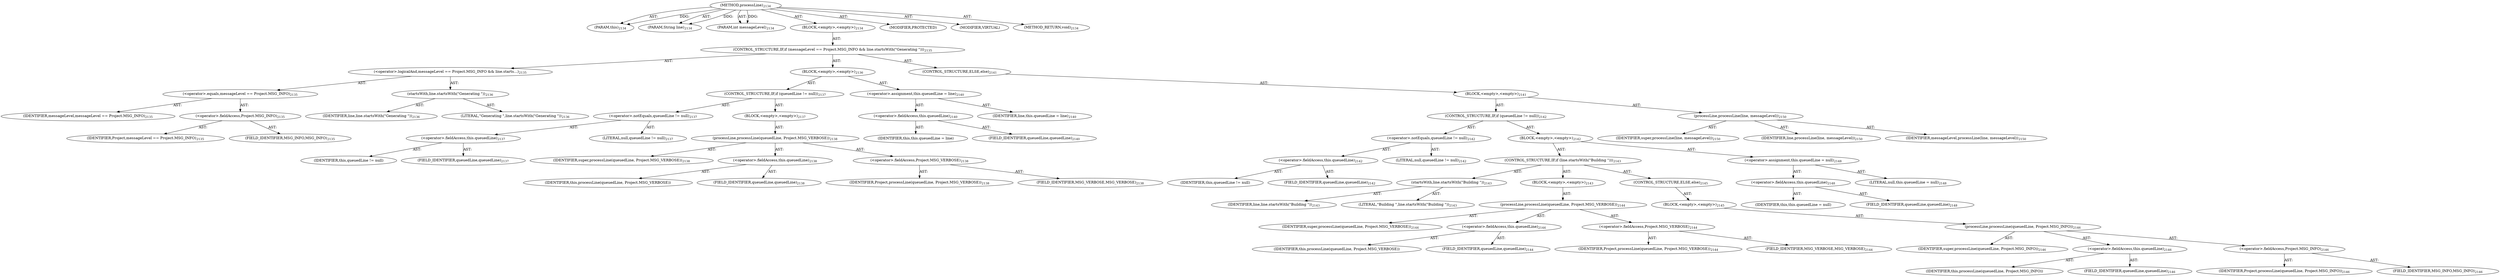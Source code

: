digraph "processLine" {  
"111669149827" [label = <(METHOD,processLine)<SUB>2134</SUB>> ]
"115964117230" [label = <(PARAM,this)<SUB>2134</SUB>> ]
"115964117231" [label = <(PARAM,String line)<SUB>2134</SUB>> ]
"115964117232" [label = <(PARAM,int messageLevel)<SUB>2134</SUB>> ]
"25769804108" [label = <(BLOCK,&lt;empty&gt;,&lt;empty&gt;)<SUB>2134</SUB>> ]
"47244640433" [label = <(CONTROL_STRUCTURE,IF,if (messageLevel == Project.MSG_INFO &amp;&amp; line.startsWith(&quot;Generating &quot;)))<SUB>2135</SUB>> ]
"30064772445" [label = <(&lt;operator&gt;.logicalAnd,messageLevel == Project.MSG_INFO &amp;&amp; line.starts...)<SUB>2135</SUB>> ]
"30064772446" [label = <(&lt;operator&gt;.equals,messageLevel == Project.MSG_INFO)<SUB>2135</SUB>> ]
"68719477762" [label = <(IDENTIFIER,messageLevel,messageLevel == Project.MSG_INFO)<SUB>2135</SUB>> ]
"30064772447" [label = <(&lt;operator&gt;.fieldAccess,Project.MSG_INFO)<SUB>2135</SUB>> ]
"68719477763" [label = <(IDENTIFIER,Project,messageLevel == Project.MSG_INFO)<SUB>2135</SUB>> ]
"55834575148" [label = <(FIELD_IDENTIFIER,MSG_INFO,MSG_INFO)<SUB>2135</SUB>> ]
"30064772448" [label = <(startsWith,line.startsWith(&quot;Generating &quot;))<SUB>2136</SUB>> ]
"68719477764" [label = <(IDENTIFIER,line,line.startsWith(&quot;Generating &quot;))<SUB>2136</SUB>> ]
"90194313479" [label = <(LITERAL,&quot;Generating &quot;,line.startsWith(&quot;Generating &quot;))<SUB>2136</SUB>> ]
"25769804109" [label = <(BLOCK,&lt;empty&gt;,&lt;empty&gt;)<SUB>2136</SUB>> ]
"47244640434" [label = <(CONTROL_STRUCTURE,IF,if (queuedLine != null))<SUB>2137</SUB>> ]
"30064772449" [label = <(&lt;operator&gt;.notEquals,queuedLine != null)<SUB>2137</SUB>> ]
"30064772450" [label = <(&lt;operator&gt;.fieldAccess,this.queuedLine)<SUB>2137</SUB>> ]
"68719477765" [label = <(IDENTIFIER,this,queuedLine != null)> ]
"55834575149" [label = <(FIELD_IDENTIFIER,queuedLine,queuedLine)<SUB>2137</SUB>> ]
"90194313480" [label = <(LITERAL,null,queuedLine != null)<SUB>2137</SUB>> ]
"25769804110" [label = <(BLOCK,&lt;empty&gt;,&lt;empty&gt;)<SUB>2137</SUB>> ]
"30064772451" [label = <(processLine,processLine(queuedLine, Project.MSG_VERBOSE))<SUB>2138</SUB>> ]
"68719477766" [label = <(IDENTIFIER,super,processLine(queuedLine, Project.MSG_VERBOSE))<SUB>2138</SUB>> ]
"30064772452" [label = <(&lt;operator&gt;.fieldAccess,this.queuedLine)<SUB>2138</SUB>> ]
"68719477767" [label = <(IDENTIFIER,this,processLine(queuedLine, Project.MSG_VERBOSE))> ]
"55834575150" [label = <(FIELD_IDENTIFIER,queuedLine,queuedLine)<SUB>2138</SUB>> ]
"30064772453" [label = <(&lt;operator&gt;.fieldAccess,Project.MSG_VERBOSE)<SUB>2138</SUB>> ]
"68719477768" [label = <(IDENTIFIER,Project,processLine(queuedLine, Project.MSG_VERBOSE))<SUB>2138</SUB>> ]
"55834575151" [label = <(FIELD_IDENTIFIER,MSG_VERBOSE,MSG_VERBOSE)<SUB>2138</SUB>> ]
"30064772454" [label = <(&lt;operator&gt;.assignment,this.queuedLine = line)<SUB>2140</SUB>> ]
"30064772455" [label = <(&lt;operator&gt;.fieldAccess,this.queuedLine)<SUB>2140</SUB>> ]
"68719477769" [label = <(IDENTIFIER,this,this.queuedLine = line)> ]
"55834575152" [label = <(FIELD_IDENTIFIER,queuedLine,queuedLine)<SUB>2140</SUB>> ]
"68719477770" [label = <(IDENTIFIER,line,this.queuedLine = line)<SUB>2140</SUB>> ]
"47244640435" [label = <(CONTROL_STRUCTURE,ELSE,else)<SUB>2141</SUB>> ]
"25769804111" [label = <(BLOCK,&lt;empty&gt;,&lt;empty&gt;)<SUB>2141</SUB>> ]
"47244640436" [label = <(CONTROL_STRUCTURE,IF,if (queuedLine != null))<SUB>2142</SUB>> ]
"30064772456" [label = <(&lt;operator&gt;.notEquals,queuedLine != null)<SUB>2142</SUB>> ]
"30064772457" [label = <(&lt;operator&gt;.fieldAccess,this.queuedLine)<SUB>2142</SUB>> ]
"68719477771" [label = <(IDENTIFIER,this,queuedLine != null)> ]
"55834575153" [label = <(FIELD_IDENTIFIER,queuedLine,queuedLine)<SUB>2142</SUB>> ]
"90194313481" [label = <(LITERAL,null,queuedLine != null)<SUB>2142</SUB>> ]
"25769804112" [label = <(BLOCK,&lt;empty&gt;,&lt;empty&gt;)<SUB>2142</SUB>> ]
"47244640437" [label = <(CONTROL_STRUCTURE,IF,if (line.startsWith(&quot;Building &quot;)))<SUB>2143</SUB>> ]
"30064772458" [label = <(startsWith,line.startsWith(&quot;Building &quot;))<SUB>2143</SUB>> ]
"68719477772" [label = <(IDENTIFIER,line,line.startsWith(&quot;Building &quot;))<SUB>2143</SUB>> ]
"90194313482" [label = <(LITERAL,&quot;Building &quot;,line.startsWith(&quot;Building &quot;))<SUB>2143</SUB>> ]
"25769804113" [label = <(BLOCK,&lt;empty&gt;,&lt;empty&gt;)<SUB>2143</SUB>> ]
"30064772459" [label = <(processLine,processLine(queuedLine, Project.MSG_VERBOSE))<SUB>2144</SUB>> ]
"68719477773" [label = <(IDENTIFIER,super,processLine(queuedLine, Project.MSG_VERBOSE))<SUB>2144</SUB>> ]
"30064772460" [label = <(&lt;operator&gt;.fieldAccess,this.queuedLine)<SUB>2144</SUB>> ]
"68719477774" [label = <(IDENTIFIER,this,processLine(queuedLine, Project.MSG_VERBOSE))> ]
"55834575154" [label = <(FIELD_IDENTIFIER,queuedLine,queuedLine)<SUB>2144</SUB>> ]
"30064772461" [label = <(&lt;operator&gt;.fieldAccess,Project.MSG_VERBOSE)<SUB>2144</SUB>> ]
"68719477775" [label = <(IDENTIFIER,Project,processLine(queuedLine, Project.MSG_VERBOSE))<SUB>2144</SUB>> ]
"55834575155" [label = <(FIELD_IDENTIFIER,MSG_VERBOSE,MSG_VERBOSE)<SUB>2144</SUB>> ]
"47244640438" [label = <(CONTROL_STRUCTURE,ELSE,else)<SUB>2145</SUB>> ]
"25769804114" [label = <(BLOCK,&lt;empty&gt;,&lt;empty&gt;)<SUB>2145</SUB>> ]
"30064772462" [label = <(processLine,processLine(queuedLine, Project.MSG_INFO))<SUB>2146</SUB>> ]
"68719477776" [label = <(IDENTIFIER,super,processLine(queuedLine, Project.MSG_INFO))<SUB>2146</SUB>> ]
"30064772463" [label = <(&lt;operator&gt;.fieldAccess,this.queuedLine)<SUB>2146</SUB>> ]
"68719477777" [label = <(IDENTIFIER,this,processLine(queuedLine, Project.MSG_INFO))> ]
"55834575156" [label = <(FIELD_IDENTIFIER,queuedLine,queuedLine)<SUB>2146</SUB>> ]
"30064772464" [label = <(&lt;operator&gt;.fieldAccess,Project.MSG_INFO)<SUB>2146</SUB>> ]
"68719477778" [label = <(IDENTIFIER,Project,processLine(queuedLine, Project.MSG_INFO))<SUB>2146</SUB>> ]
"55834575157" [label = <(FIELD_IDENTIFIER,MSG_INFO,MSG_INFO)<SUB>2146</SUB>> ]
"30064772465" [label = <(&lt;operator&gt;.assignment,this.queuedLine = null)<SUB>2148</SUB>> ]
"30064772466" [label = <(&lt;operator&gt;.fieldAccess,this.queuedLine)<SUB>2148</SUB>> ]
"68719477779" [label = <(IDENTIFIER,this,this.queuedLine = null)> ]
"55834575158" [label = <(FIELD_IDENTIFIER,queuedLine,queuedLine)<SUB>2148</SUB>> ]
"90194313483" [label = <(LITERAL,null,this.queuedLine = null)<SUB>2148</SUB>> ]
"30064772467" [label = <(processLine,processLine(line, messageLevel))<SUB>2150</SUB>> ]
"68719477780" [label = <(IDENTIFIER,super,processLine(line, messageLevel))<SUB>2150</SUB>> ]
"68719477781" [label = <(IDENTIFIER,line,processLine(line, messageLevel))<SUB>2150</SUB>> ]
"68719477782" [label = <(IDENTIFIER,messageLevel,processLine(line, messageLevel))<SUB>2150</SUB>> ]
"133143986500" [label = <(MODIFIER,PROTECTED)> ]
"133143986501" [label = <(MODIFIER,VIRTUAL)> ]
"128849019011" [label = <(METHOD_RETURN,void)<SUB>2134</SUB>> ]
  "111669149827" -> "115964117230"  [ label = "AST: "] 
  "111669149827" -> "115964117231"  [ label = "AST: "] 
  "111669149827" -> "115964117232"  [ label = "AST: "] 
  "111669149827" -> "25769804108"  [ label = "AST: "] 
  "111669149827" -> "133143986500"  [ label = "AST: "] 
  "111669149827" -> "133143986501"  [ label = "AST: "] 
  "111669149827" -> "128849019011"  [ label = "AST: "] 
  "25769804108" -> "47244640433"  [ label = "AST: "] 
  "47244640433" -> "30064772445"  [ label = "AST: "] 
  "47244640433" -> "25769804109"  [ label = "AST: "] 
  "47244640433" -> "47244640435"  [ label = "AST: "] 
  "30064772445" -> "30064772446"  [ label = "AST: "] 
  "30064772445" -> "30064772448"  [ label = "AST: "] 
  "30064772446" -> "68719477762"  [ label = "AST: "] 
  "30064772446" -> "30064772447"  [ label = "AST: "] 
  "30064772447" -> "68719477763"  [ label = "AST: "] 
  "30064772447" -> "55834575148"  [ label = "AST: "] 
  "30064772448" -> "68719477764"  [ label = "AST: "] 
  "30064772448" -> "90194313479"  [ label = "AST: "] 
  "25769804109" -> "47244640434"  [ label = "AST: "] 
  "25769804109" -> "30064772454"  [ label = "AST: "] 
  "47244640434" -> "30064772449"  [ label = "AST: "] 
  "47244640434" -> "25769804110"  [ label = "AST: "] 
  "30064772449" -> "30064772450"  [ label = "AST: "] 
  "30064772449" -> "90194313480"  [ label = "AST: "] 
  "30064772450" -> "68719477765"  [ label = "AST: "] 
  "30064772450" -> "55834575149"  [ label = "AST: "] 
  "25769804110" -> "30064772451"  [ label = "AST: "] 
  "30064772451" -> "68719477766"  [ label = "AST: "] 
  "30064772451" -> "30064772452"  [ label = "AST: "] 
  "30064772451" -> "30064772453"  [ label = "AST: "] 
  "30064772452" -> "68719477767"  [ label = "AST: "] 
  "30064772452" -> "55834575150"  [ label = "AST: "] 
  "30064772453" -> "68719477768"  [ label = "AST: "] 
  "30064772453" -> "55834575151"  [ label = "AST: "] 
  "30064772454" -> "30064772455"  [ label = "AST: "] 
  "30064772454" -> "68719477770"  [ label = "AST: "] 
  "30064772455" -> "68719477769"  [ label = "AST: "] 
  "30064772455" -> "55834575152"  [ label = "AST: "] 
  "47244640435" -> "25769804111"  [ label = "AST: "] 
  "25769804111" -> "47244640436"  [ label = "AST: "] 
  "25769804111" -> "30064772467"  [ label = "AST: "] 
  "47244640436" -> "30064772456"  [ label = "AST: "] 
  "47244640436" -> "25769804112"  [ label = "AST: "] 
  "30064772456" -> "30064772457"  [ label = "AST: "] 
  "30064772456" -> "90194313481"  [ label = "AST: "] 
  "30064772457" -> "68719477771"  [ label = "AST: "] 
  "30064772457" -> "55834575153"  [ label = "AST: "] 
  "25769804112" -> "47244640437"  [ label = "AST: "] 
  "25769804112" -> "30064772465"  [ label = "AST: "] 
  "47244640437" -> "30064772458"  [ label = "AST: "] 
  "47244640437" -> "25769804113"  [ label = "AST: "] 
  "47244640437" -> "47244640438"  [ label = "AST: "] 
  "30064772458" -> "68719477772"  [ label = "AST: "] 
  "30064772458" -> "90194313482"  [ label = "AST: "] 
  "25769804113" -> "30064772459"  [ label = "AST: "] 
  "30064772459" -> "68719477773"  [ label = "AST: "] 
  "30064772459" -> "30064772460"  [ label = "AST: "] 
  "30064772459" -> "30064772461"  [ label = "AST: "] 
  "30064772460" -> "68719477774"  [ label = "AST: "] 
  "30064772460" -> "55834575154"  [ label = "AST: "] 
  "30064772461" -> "68719477775"  [ label = "AST: "] 
  "30064772461" -> "55834575155"  [ label = "AST: "] 
  "47244640438" -> "25769804114"  [ label = "AST: "] 
  "25769804114" -> "30064772462"  [ label = "AST: "] 
  "30064772462" -> "68719477776"  [ label = "AST: "] 
  "30064772462" -> "30064772463"  [ label = "AST: "] 
  "30064772462" -> "30064772464"  [ label = "AST: "] 
  "30064772463" -> "68719477777"  [ label = "AST: "] 
  "30064772463" -> "55834575156"  [ label = "AST: "] 
  "30064772464" -> "68719477778"  [ label = "AST: "] 
  "30064772464" -> "55834575157"  [ label = "AST: "] 
  "30064772465" -> "30064772466"  [ label = "AST: "] 
  "30064772465" -> "90194313483"  [ label = "AST: "] 
  "30064772466" -> "68719477779"  [ label = "AST: "] 
  "30064772466" -> "55834575158"  [ label = "AST: "] 
  "30064772467" -> "68719477780"  [ label = "AST: "] 
  "30064772467" -> "68719477781"  [ label = "AST: "] 
  "30064772467" -> "68719477782"  [ label = "AST: "] 
  "111669149827" -> "115964117230"  [ label = "DDG: "] 
  "111669149827" -> "115964117231"  [ label = "DDG: "] 
  "111669149827" -> "115964117232"  [ label = "DDG: "] 
}
